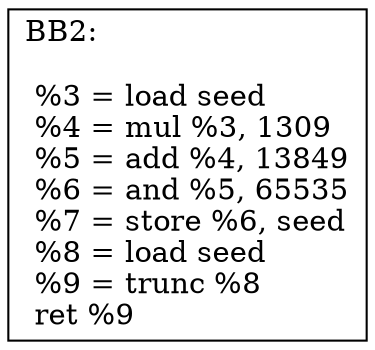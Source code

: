 digraph "CFG for 'Rand' function" {
BB2 [shape=record,
    label="{BB2:\l\l
             %3 = load seed\l
             %4 = mul %3, 1309\l
             %5 = add %4, 13849\l
             %6 = and %5, 65535\l
             %7 = store %6, seed\l
             %8 = load seed\l
             %9 = trunc %8\l
             ret %9\l
             }"];
}